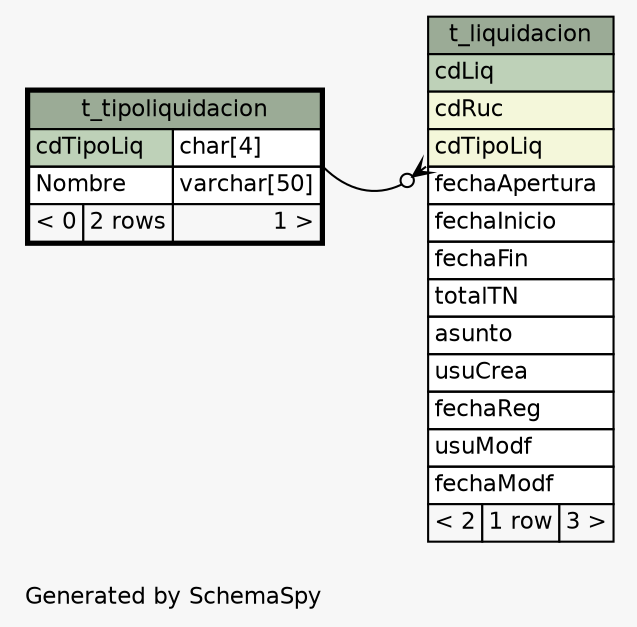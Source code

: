 // dot null on Windows 7 6.1
// SchemaSpy rev 590
digraph "oneDegreeRelationshipsDiagram" {
  graph [
    rankdir="RL"
    bgcolor="#f7f7f7"
    label="\nGenerated by SchemaSpy"
    labeljust="l"
    nodesep="0.18"
    ranksep="0.46"
    fontname="Helvetica"
    fontsize="11"
  ];
  node [
    fontname="Helvetica"
    fontsize="11"
    shape="plaintext"
  ];
  edge [
    arrowsize="0.8"
  ];
  "t_liquidacion":"cdTipoLiq":sw -> "t_tipoliquidacion":"cdTipoLiq.type":se [arrowhead=none dir=back arrowtail=crowodot];
  "t_liquidacion" [
    label=<
    <TABLE BORDER="0" CELLBORDER="1" CELLSPACING="0" BGCOLOR="#ffffff">
      <TR><TD COLSPAN="3" BGCOLOR="#9bab96" ALIGN="CENTER">t_liquidacion</TD></TR>
      <TR><TD PORT="cdLiq" COLSPAN="3" BGCOLOR="#bed1b8" ALIGN="LEFT">cdLiq</TD></TR>
      <TR><TD PORT="cdRuc" COLSPAN="3" BGCOLOR="#f4f7da" ALIGN="LEFT">cdRuc</TD></TR>
      <TR><TD PORT="cdTipoLiq" COLSPAN="3" BGCOLOR="#f4f7da" ALIGN="LEFT">cdTipoLiq</TD></TR>
      <TR><TD PORT="fechaApertura" COLSPAN="3" ALIGN="LEFT">fechaApertura</TD></TR>
      <TR><TD PORT="fechaInicio" COLSPAN="3" ALIGN="LEFT">fechaInicio</TD></TR>
      <TR><TD PORT="fechaFin" COLSPAN="3" ALIGN="LEFT">fechaFin</TD></TR>
      <TR><TD PORT="totalTN" COLSPAN="3" ALIGN="LEFT">totalTN</TD></TR>
      <TR><TD PORT="asunto" COLSPAN="3" ALIGN="LEFT">asunto</TD></TR>
      <TR><TD PORT="usuCrea" COLSPAN="3" ALIGN="LEFT">usuCrea</TD></TR>
      <TR><TD PORT="fechaReg" COLSPAN="3" ALIGN="LEFT">fechaReg</TD></TR>
      <TR><TD PORT="usuModf" COLSPAN="3" ALIGN="LEFT">usuModf</TD></TR>
      <TR><TD PORT="fechaModf" COLSPAN="3" ALIGN="LEFT">fechaModf</TD></TR>
      <TR><TD ALIGN="LEFT" BGCOLOR="#f7f7f7">&lt; 2</TD><TD ALIGN="RIGHT" BGCOLOR="#f7f7f7">1 row</TD><TD ALIGN="RIGHT" BGCOLOR="#f7f7f7">3 &gt;</TD></TR>
    </TABLE>>
    URL="t_liquidacion.html"
    tooltip="t_liquidacion"
  ];
  "t_tipoliquidacion" [
    label=<
    <TABLE BORDER="2" CELLBORDER="1" CELLSPACING="0" BGCOLOR="#ffffff">
      <TR><TD COLSPAN="3" BGCOLOR="#9bab96" ALIGN="CENTER">t_tipoliquidacion</TD></TR>
      <TR><TD PORT="cdTipoLiq" COLSPAN="2" BGCOLOR="#bed1b8" ALIGN="LEFT">cdTipoLiq</TD><TD PORT="cdTipoLiq.type" ALIGN="LEFT">char[4]</TD></TR>
      <TR><TD PORT="Nombre" COLSPAN="2" ALIGN="LEFT">Nombre</TD><TD PORT="Nombre.type" ALIGN="LEFT">varchar[50]</TD></TR>
      <TR><TD ALIGN="LEFT" BGCOLOR="#f7f7f7">&lt; 0</TD><TD ALIGN="RIGHT" BGCOLOR="#f7f7f7">2 rows</TD><TD ALIGN="RIGHT" BGCOLOR="#f7f7f7">1 &gt;</TD></TR>
    </TABLE>>
    URL="t_tipoliquidacion.html"
    tooltip="t_tipoliquidacion"
  ];
}
